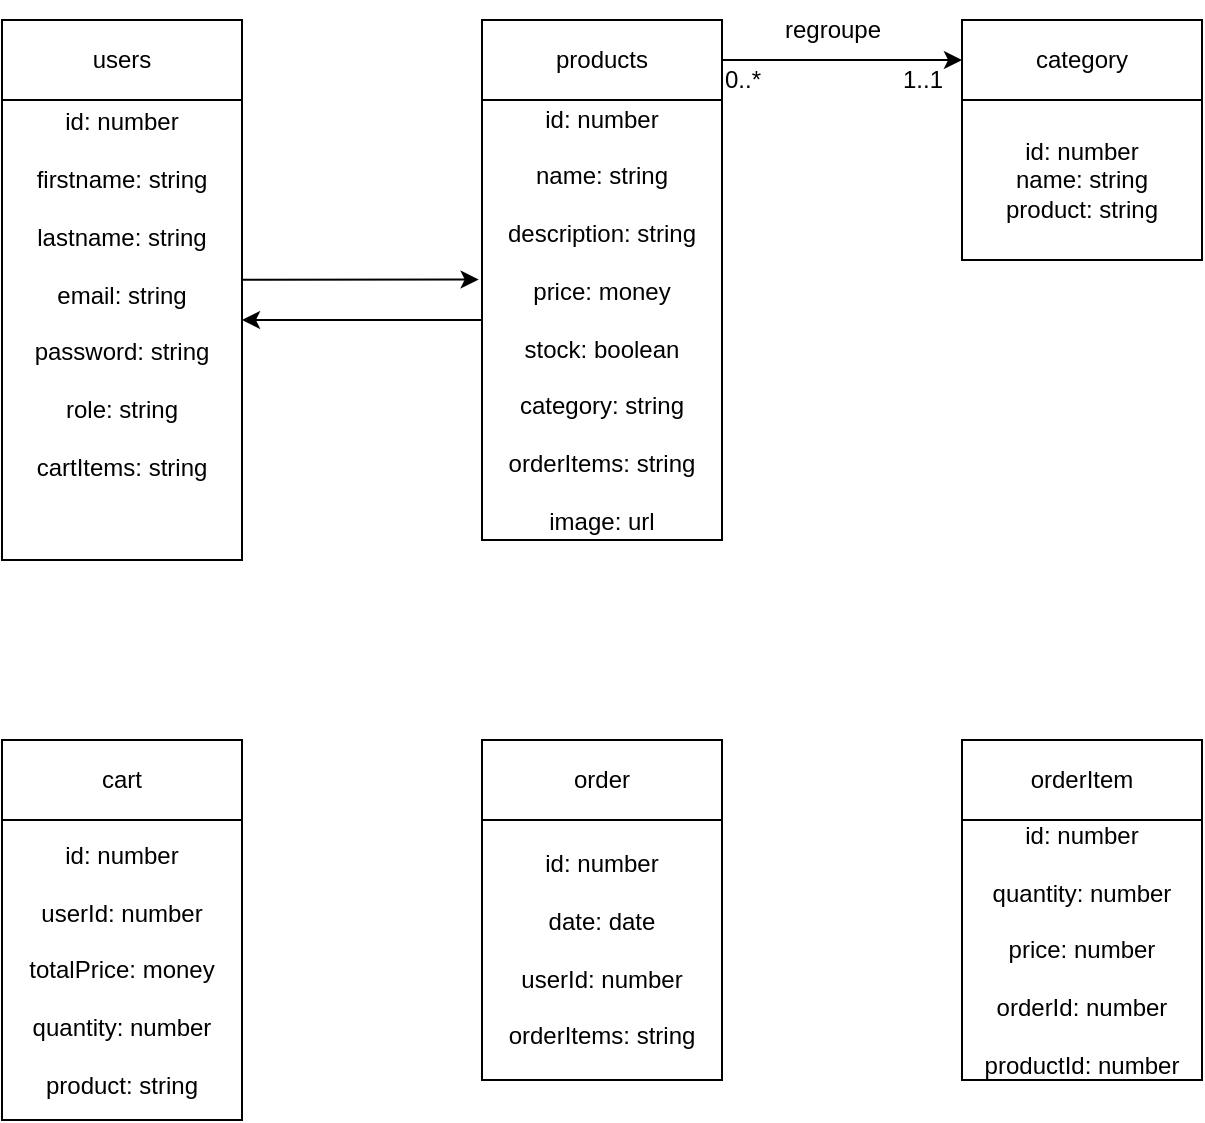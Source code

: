 <mxfile>
    <diagram id="SLeVATwM-UYuHTYOekYL" name="Page-1">
        <mxGraphModel dx="312" dy="433" grid="1" gridSize="10" guides="1" tooltips="1" connect="1" arrows="1" fold="1" page="1" pageScale="1" pageWidth="850" pageHeight="1100" background="none" math="0" shadow="0">
            <root>
                <mxCell id="0"/>
                <mxCell id="1" parent="0"/>
                <mxCell id="5" value="cart" style="rounded=0;whiteSpace=wrap;html=1;" parent="1" vertex="1">
                    <mxGeometry x="40" y="480" width="120" height="40" as="geometry"/>
                </mxCell>
                <mxCell id="6" value="order" style="rounded=0;whiteSpace=wrap;html=1;" parent="1" vertex="1">
                    <mxGeometry x="280" y="480" width="120" height="40" as="geometry"/>
                </mxCell>
                <mxCell id="7" value="orderItem" style="rounded=0;whiteSpace=wrap;html=1;" parent="1" vertex="1">
                    <mxGeometry x="520" y="480" width="120" height="40" as="geometry"/>
                </mxCell>
                <mxCell id="65" style="edgeStyle=none;html=1;entryX=1;entryY=0.5;entryDx=0;entryDy=0;endArrow=none;endFill=0;startArrow=classic;startFill=1;" parent="1" source="8" target="9" edge="1">
                    <mxGeometry relative="1" as="geometry">
                        <mxPoint x="410" y="140" as="targetPoint"/>
                    </mxGeometry>
                </mxCell>
                <mxCell id="8" value="category" style="rounded=0;whiteSpace=wrap;html=1;" parent="1" vertex="1">
                    <mxGeometry x="520" y="120" width="120" height="40" as="geometry"/>
                </mxCell>
                <mxCell id="9" value="products" style="rounded=0;whiteSpace=wrap;html=1;" parent="1" vertex="1">
                    <mxGeometry x="280" y="120" width="120" height="40" as="geometry"/>
                </mxCell>
                <mxCell id="10" value="" style="rounded=0;whiteSpace=wrap;html=1;" parent="1" vertex="1">
                    <mxGeometry x="40" y="160" width="120" height="230" as="geometry"/>
                </mxCell>
                <mxCell id="12" value="" style="rounded=0;whiteSpace=wrap;html=1;" parent="1" vertex="1">
                    <mxGeometry x="520" y="160" width="120" height="80" as="geometry"/>
                </mxCell>
                <mxCell id="13" value="" style="rounded=0;whiteSpace=wrap;html=1;" parent="1" vertex="1">
                    <mxGeometry x="40" y="520" width="120" height="150" as="geometry"/>
                </mxCell>
                <mxCell id="14" value="" style="rounded=0;whiteSpace=wrap;html=1;" parent="1" vertex="1">
                    <mxGeometry x="520" y="520" width="120" height="130" as="geometry"/>
                </mxCell>
                <mxCell id="15" value="" style="rounded=0;whiteSpace=wrap;html=1;" parent="1" vertex="1">
                    <mxGeometry x="280" y="520" width="120" height="130" as="geometry"/>
                </mxCell>
                <mxCell id="109" value="" style="edgeStyle=none;html=1;entryX=-0.014;entryY=0.408;entryDx=0;entryDy=0;entryPerimeter=0;" edge="1" parent="1" source="16" target="23">
                    <mxGeometry relative="1" as="geometry">
                        <mxPoint x="260" y="250" as="targetPoint"/>
                    </mxGeometry>
                </mxCell>
                <mxCell id="16" value="&lt;br&gt;id: number&lt;br&gt;&lt;br&gt;firstname: string&lt;br&gt;&lt;br&gt;lastname: string&lt;br&gt;&lt;br&gt;email: string&lt;br&gt;&lt;br&gt;password: string&lt;br&gt;&lt;br&gt;role: string&lt;br&gt;&lt;br&gt;cartItems: string&lt;br&gt;" style="text;html=1;strokeColor=none;fillColor=none;align=center;verticalAlign=middle;whiteSpace=wrap;rounded=0;" parent="1" vertex="1">
                    <mxGeometry x="40" y="200" width="120" height="100" as="geometry"/>
                </mxCell>
                <mxCell id="18" value="id: number&lt;br&gt;name: string&lt;br&gt;product: string" style="text;html=1;strokeColor=none;fillColor=none;align=center;verticalAlign=middle;whiteSpace=wrap;rounded=0;" parent="1" vertex="1">
                    <mxGeometry x="520" y="160" width="120" height="80" as="geometry"/>
                </mxCell>
                <mxCell id="21" value="" style="rounded=0;whiteSpace=wrap;html=1;" parent="1" vertex="1">
                    <mxGeometry x="280" y="160" width="120" height="220" as="geometry"/>
                </mxCell>
                <mxCell id="107" value="" style="edgeStyle=none;html=1;" edge="1" parent="1" source="23">
                    <mxGeometry relative="1" as="geometry">
                        <mxPoint x="160" y="270" as="targetPoint"/>
                    </mxGeometry>
                </mxCell>
                <mxCell id="23" value="id: number&lt;br&gt;&lt;br&gt;name: string&lt;br&gt;&lt;br&gt;description: string&lt;br&gt;&lt;br&gt;price: money&lt;br&gt;&lt;br&gt;stock: boolean&lt;br&gt;&lt;br&gt;category: string&lt;br&gt;&lt;br&gt;orderItems: string&lt;br&gt;&lt;br&gt;image: url" style="text;html=1;strokeColor=none;fillColor=none;align=center;verticalAlign=middle;whiteSpace=wrap;rounded=0;" parent="1" vertex="1">
                    <mxGeometry x="280" y="160" width="120" height="220" as="geometry"/>
                </mxCell>
                <mxCell id="26" value="id: number&lt;br&gt;&lt;br&gt;date: date&lt;br&gt;&lt;br&gt;userId: number&lt;br&gt;&lt;br&gt;orderItems: string" style="text;html=1;strokeColor=none;fillColor=none;align=center;verticalAlign=middle;whiteSpace=wrap;rounded=0;" parent="1" vertex="1">
                    <mxGeometry x="280" y="520" width="120" height="130" as="geometry"/>
                </mxCell>
                <mxCell id="27" value="id: number&lt;br&gt;&lt;br&gt;quantity: number&lt;br&gt;&lt;br&gt;price: number&lt;br&gt;&lt;br&gt;orderId: number&lt;br&gt;&lt;br&gt;productId: number" style="text;html=1;strokeColor=none;fillColor=none;align=center;verticalAlign=middle;whiteSpace=wrap;rounded=0;" parent="1" vertex="1">
                    <mxGeometry x="520" y="520" width="120" height="130" as="geometry"/>
                </mxCell>
                <mxCell id="29" value="id: number&lt;br&gt;&lt;br&gt;userId: number&lt;br&gt;&lt;br&gt;totalPrice: money&lt;br&gt;&lt;br&gt;quantity: number&lt;br&gt;&lt;br&gt;product: string" style="text;html=1;strokeColor=none;fillColor=none;align=center;verticalAlign=middle;whiteSpace=wrap;rounded=0;" parent="1" vertex="1">
                    <mxGeometry x="40" y="520" width="120" height="150" as="geometry"/>
                </mxCell>
                <mxCell id="66" value="regroupe" style="text;html=1;align=center;verticalAlign=middle;resizable=0;points=[];autosize=1;strokeColor=none;fillColor=none;" parent="1" vertex="1">
                    <mxGeometry x="420" y="110" width="70" height="30" as="geometry"/>
                </mxCell>
                <mxCell id="70" value="1..1" style="text;html=1;align=center;verticalAlign=middle;resizable=0;points=[];autosize=1;strokeColor=none;fillColor=none;" parent="1" vertex="1">
                    <mxGeometry x="480" y="135" width="40" height="30" as="geometry"/>
                </mxCell>
                <mxCell id="71" value="0..*" style="text;html=1;align=center;verticalAlign=middle;resizable=0;points=[];autosize=1;strokeColor=none;fillColor=none;" parent="1" vertex="1">
                    <mxGeometry x="390" y="135" width="40" height="30" as="geometry"/>
                </mxCell>
                <mxCell id="85" value="users" style="rounded=0;whiteSpace=wrap;html=1;" vertex="1" parent="1">
                    <mxGeometry x="40" y="120" width="120" height="40" as="geometry"/>
                </mxCell>
            </root>
        </mxGraphModel>
    </diagram>
</mxfile>